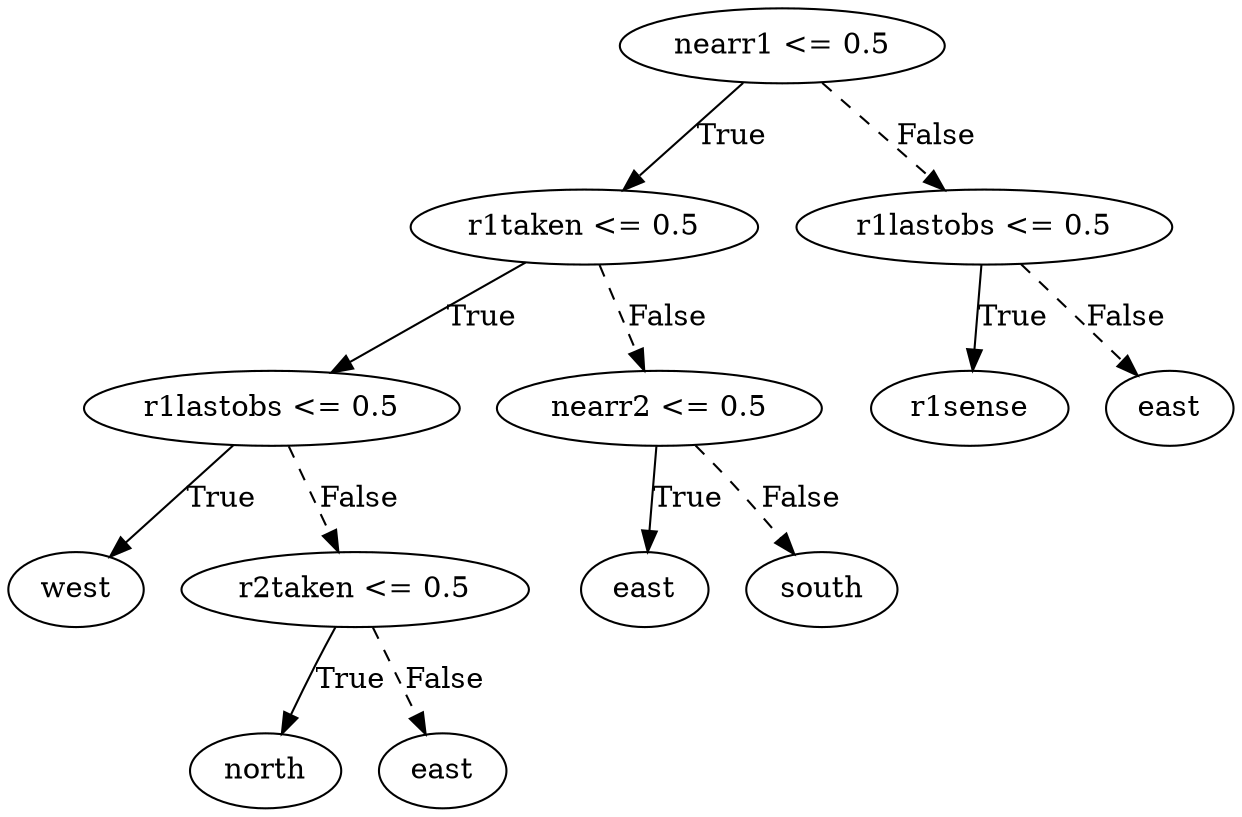 digraph {
0 [label="nearr1 <= 0.5"];
1 [label="r1taken <= 0.5"];
2 [label="r1lastobs <= 0.5"];
3 [label="west"];
2 -> 3 [label="True"];
4 [label="r2taken <= 0.5"];
5 [label="north"];
4 -> 5 [label="True"];
6 [label="east"];
4 -> 6 [style="dashed", label="False"];
2 -> 4 [style="dashed", label="False"];
1 -> 2 [label="True"];
7 [label="nearr2 <= 0.5"];
8 [label="east"];
7 -> 8 [label="True"];
9 [label="south"];
7 -> 9 [style="dashed", label="False"];
1 -> 7 [style="dashed", label="False"];
0 -> 1 [label="True"];
10 [label="r1lastobs <= 0.5"];
11 [label="r1sense"];
10 -> 11 [label="True"];
12 [label="east"];
10 -> 12 [style="dashed", label="False"];
0 -> 10 [style="dashed", label="False"];

}